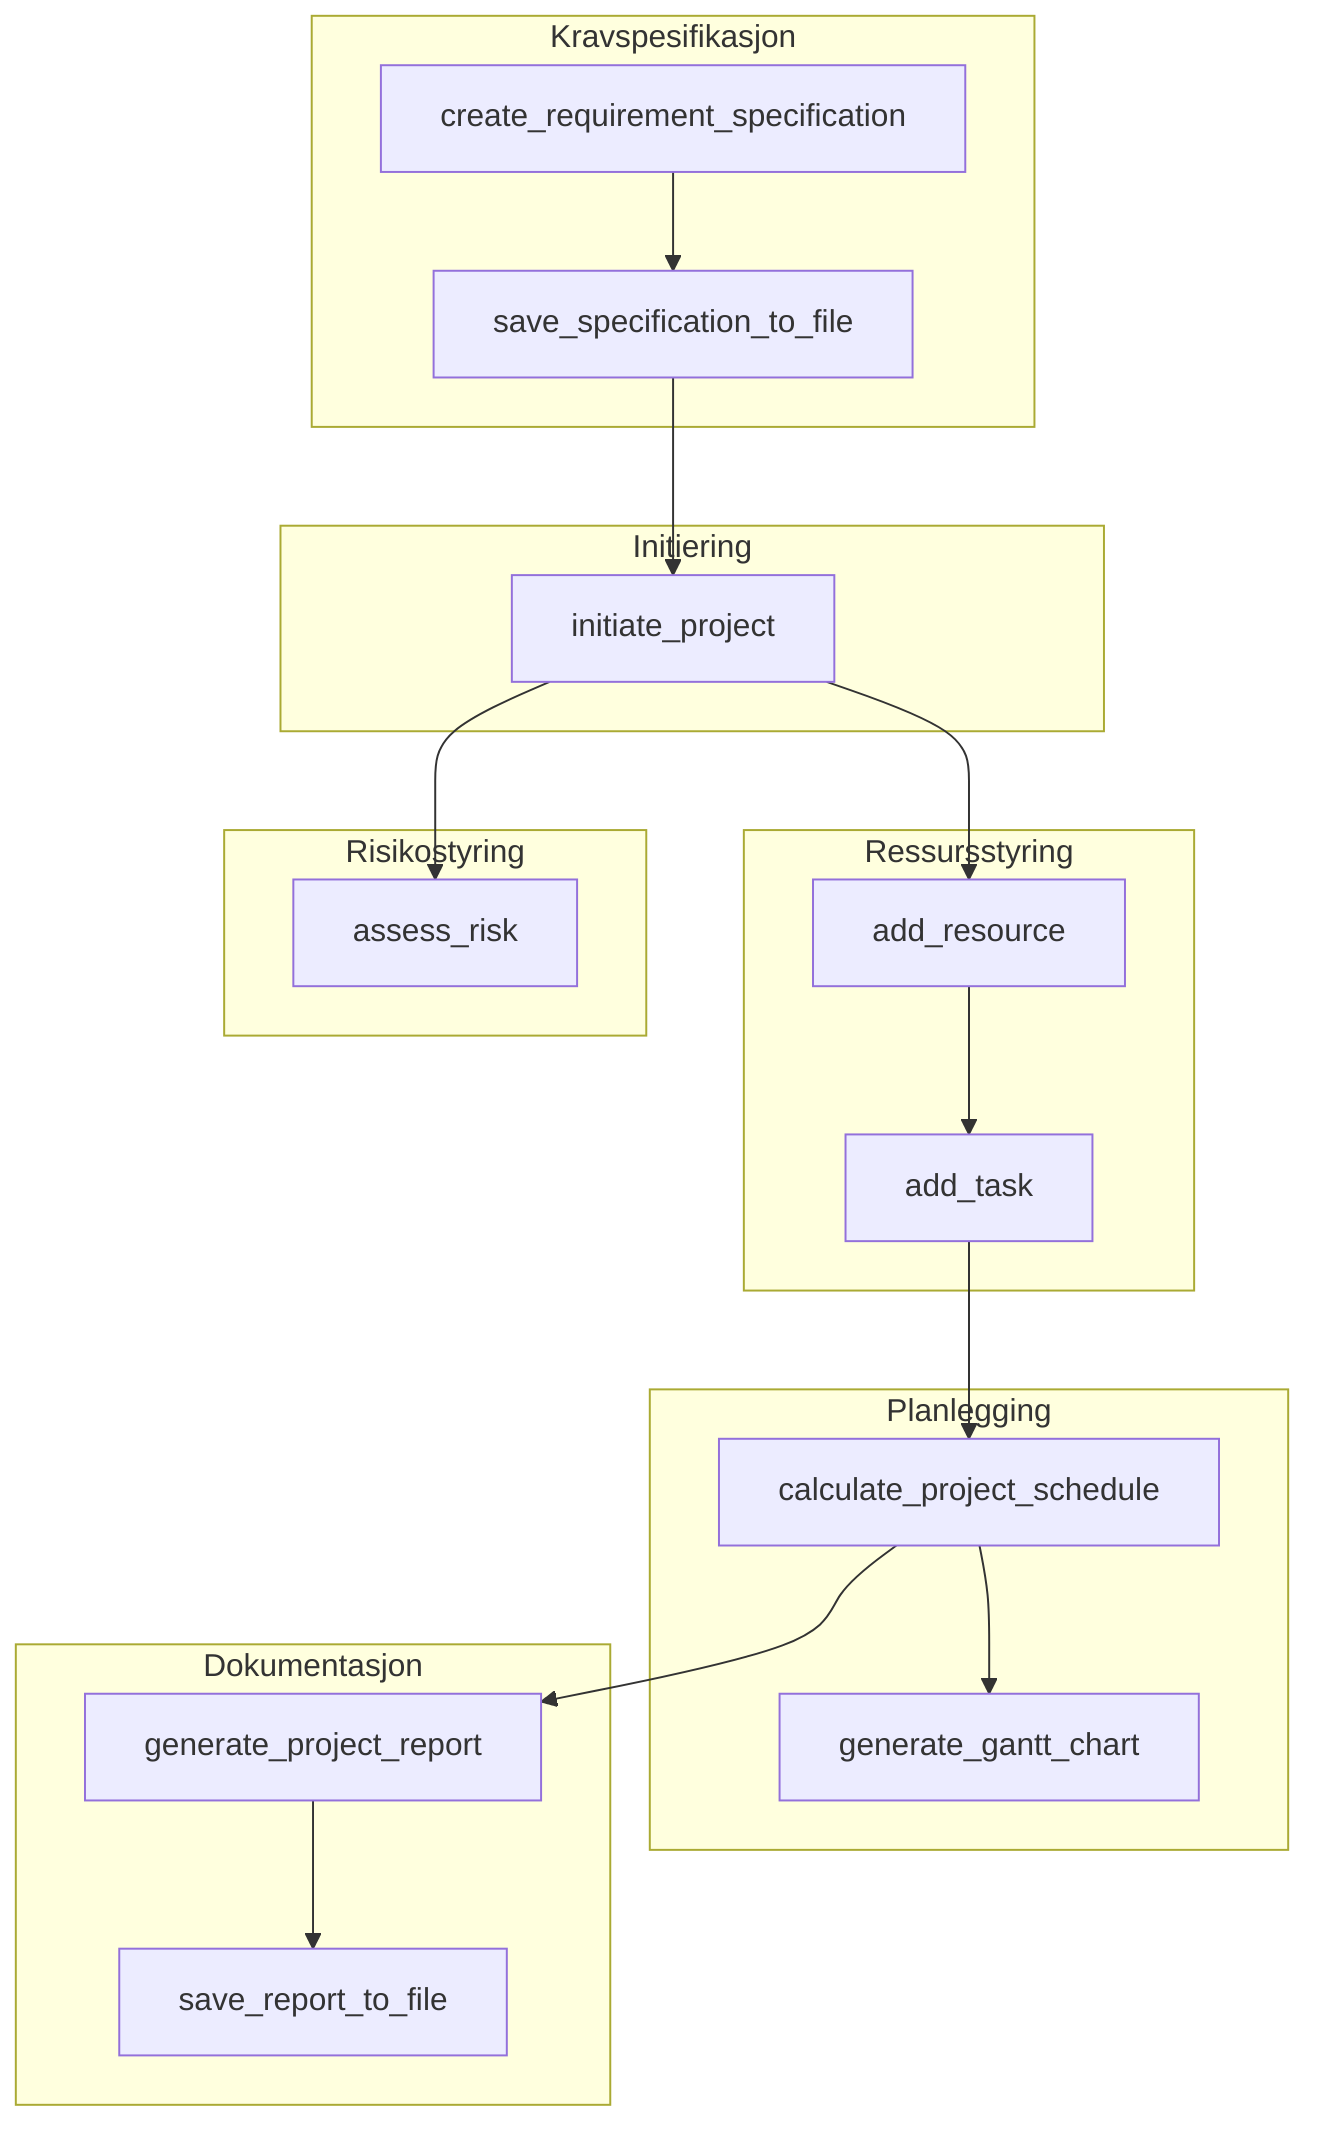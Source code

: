 graph TD;
    subgraph Kravspesifikasjon
        A[create_requirement_specification]
        B[save_specification_to_file]
    end
    subgraph Initiering
        C[initiate_project]
    end
    subgraph Ressursstyring
        D[add_resource]
        E[add_task]
    end
    subgraph Planlegging
        F[calculate_project_schedule]
        G[generate_gantt_chart]
    end
    subgraph Risikostyring
        H[assess_risk]
    end
    subgraph Dokumentasjon
        I[generate_project_report]
        J[save_report_to_file]
    end
    A --> B --> C --> D --> E --> F --> G
    C --> H
    F --> I --> J